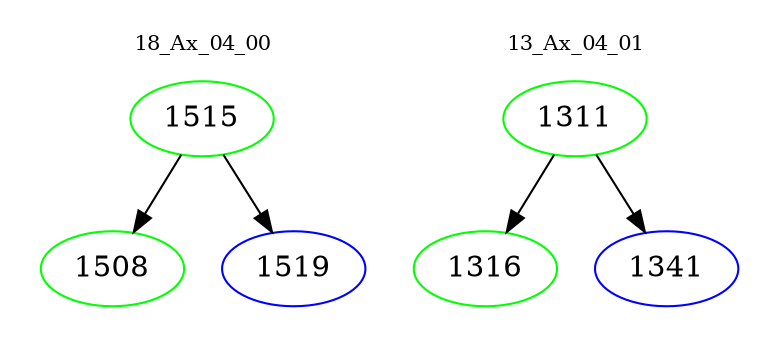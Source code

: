 digraph{
subgraph cluster_0 {
color = white
label = "18_Ax_04_00";
fontsize=10;
T0_1515 [label="1515", color="green"]
T0_1515 -> T0_1508 [color="black"]
T0_1508 [label="1508", color="green"]
T0_1515 -> T0_1519 [color="black"]
T0_1519 [label="1519", color="blue"]
}
subgraph cluster_1 {
color = white
label = "13_Ax_04_01";
fontsize=10;
T1_1311 [label="1311", color="green"]
T1_1311 -> T1_1316 [color="black"]
T1_1316 [label="1316", color="green"]
T1_1311 -> T1_1341 [color="black"]
T1_1341 [label="1341", color="blue"]
}
}

